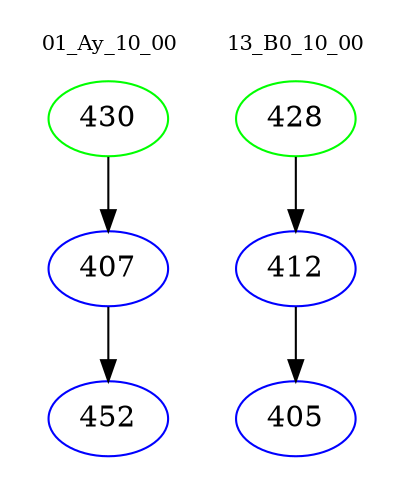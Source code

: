 digraph{
subgraph cluster_0 {
color = white
label = "01_Ay_10_00";
fontsize=10;
T0_430 [label="430", color="green"]
T0_430 -> T0_407 [color="black"]
T0_407 [label="407", color="blue"]
T0_407 -> T0_452 [color="black"]
T0_452 [label="452", color="blue"]
}
subgraph cluster_1 {
color = white
label = "13_B0_10_00";
fontsize=10;
T1_428 [label="428", color="green"]
T1_428 -> T1_412 [color="black"]
T1_412 [label="412", color="blue"]
T1_412 -> T1_405 [color="black"]
T1_405 [label="405", color="blue"]
}
}
